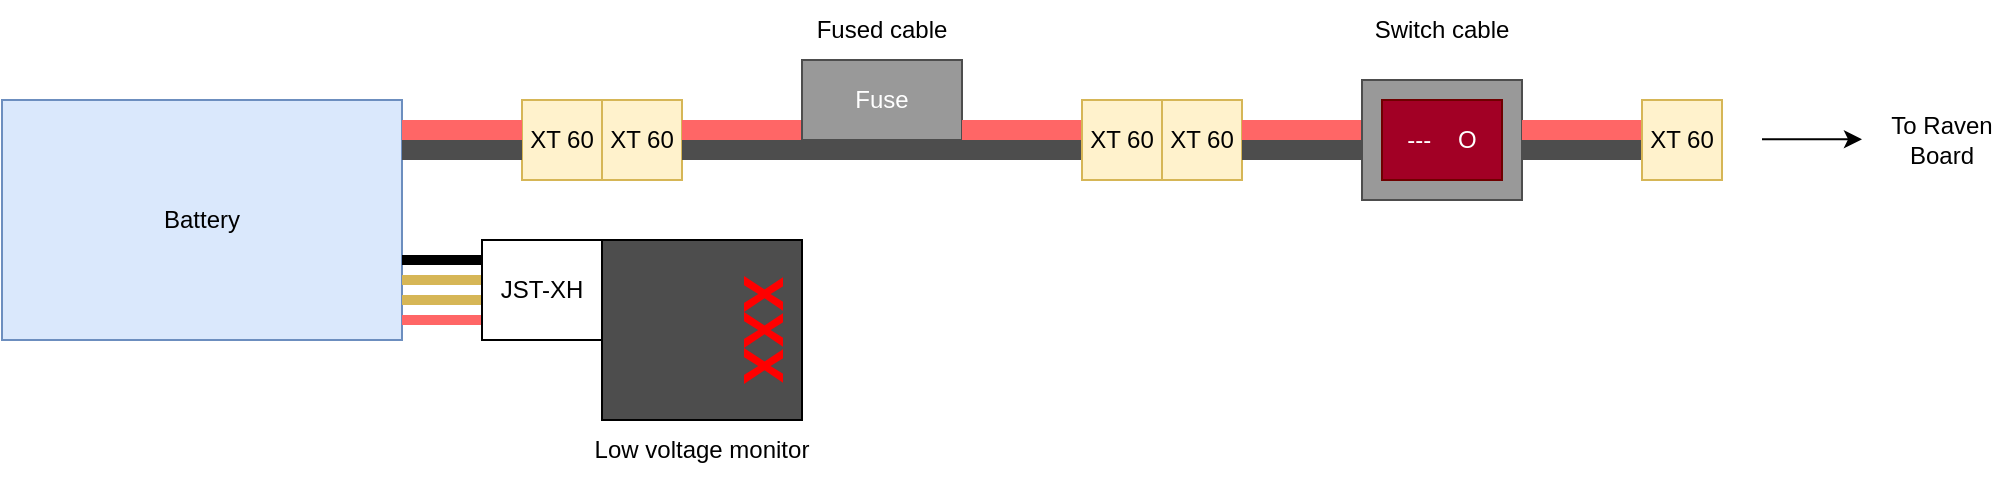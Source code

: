 <mxfile version="24.7.17">
  <diagram name="Page-1" id="8mHkyLPpPVtDGo7M3In6">
    <mxGraphModel dx="1425" dy="763" grid="1" gridSize="10" guides="1" tooltips="1" connect="1" arrows="1" fold="1" page="0" pageScale="1" pageWidth="850" pageHeight="1100" math="0" shadow="0">
      <root>
        <mxCell id="0" />
        <mxCell id="1" parent="0" />
        <mxCell id="hxnexh2mNxICSxDjqbTO-1" value="Battery" style="rounded=0;whiteSpace=wrap;html=1;fillColor=#dae8fc;strokeColor=#6c8ebf;" parent="1" vertex="1">
          <mxGeometry x="40" y="320" width="200" height="120" as="geometry" />
        </mxCell>
        <mxCell id="hxnexh2mNxICSxDjqbTO-4" value="XT 60" style="rounded=0;whiteSpace=wrap;html=1;fillColor=#fff2cc;strokeColor=#d6b656;" parent="1" vertex="1">
          <mxGeometry x="300" y="320" width="40" height="40" as="geometry" />
        </mxCell>
        <mxCell id="hxnexh2mNxICSxDjqbTO-5" value="XT 60" style="rounded=0;whiteSpace=wrap;html=1;fillColor=#fff2cc;strokeColor=#d6b656;" parent="1" vertex="1">
          <mxGeometry x="340" y="320" width="40" height="40" as="geometry" />
        </mxCell>
        <mxCell id="hxnexh2mNxICSxDjqbTO-9" value="" style="rounded=0;whiteSpace=wrap;html=1;fillColor=#FF6666;strokeColor=none;" parent="1" vertex="1">
          <mxGeometry x="240" y="330" width="60" height="10" as="geometry" />
        </mxCell>
        <mxCell id="hxnexh2mNxICSxDjqbTO-10" value="" style="rounded=0;whiteSpace=wrap;html=1;fillColor=#4D4D4D;strokeColor=none;" parent="1" vertex="1">
          <mxGeometry x="240" y="340" width="60" height="10" as="geometry" />
        </mxCell>
        <mxCell id="hxnexh2mNxICSxDjqbTO-11" value="" style="rounded=0;whiteSpace=wrap;html=1;fillColor=#FF6666;strokeColor=none;" parent="1" vertex="1">
          <mxGeometry x="380" y="330" width="60" height="10" as="geometry" />
        </mxCell>
        <mxCell id="hxnexh2mNxICSxDjqbTO-12" value="" style="rounded=0;whiteSpace=wrap;html=1;fillColor=#4D4D4D;strokeColor=none;" parent="1" vertex="1">
          <mxGeometry x="380" y="340" width="200" height="10" as="geometry" />
        </mxCell>
        <mxCell id="hxnexh2mNxICSxDjqbTO-13" value="&lt;span style=&quot;color: rgb(255, 255, 255);&quot;&gt;Fuse&lt;/span&gt;" style="rounded=0;whiteSpace=wrap;html=1;fillColor=#999999;strokeColor=#4D4D4D;" parent="1" vertex="1">
          <mxGeometry x="440" y="300" width="80" height="40" as="geometry" />
        </mxCell>
        <mxCell id="hxnexh2mNxICSxDjqbTO-14" value="" style="rounded=0;whiteSpace=wrap;html=1;fillColor=#FF6666;strokeColor=none;" parent="1" vertex="1">
          <mxGeometry x="520" y="330" width="60" height="10" as="geometry" />
        </mxCell>
        <mxCell id="hxnexh2mNxICSxDjqbTO-15" value="XT 60" style="rounded=0;whiteSpace=wrap;html=1;fillColor=#fff2cc;strokeColor=#d6b656;" parent="1" vertex="1">
          <mxGeometry x="580" y="320" width="40" height="40" as="geometry" />
        </mxCell>
        <mxCell id="hxnexh2mNxICSxDjqbTO-20" value="" style="endArrow=classic;html=1;rounded=0;" parent="1" edge="1">
          <mxGeometry width="50" height="50" relative="1" as="geometry">
            <mxPoint x="920" y="339.66" as="sourcePoint" />
            <mxPoint x="970" y="339.66" as="targetPoint" />
          </mxGeometry>
        </mxCell>
        <mxCell id="hxnexh2mNxICSxDjqbTO-21" value="To Raven Board" style="text;html=1;align=center;verticalAlign=middle;whiteSpace=wrap;rounded=0;" parent="1" vertex="1">
          <mxGeometry x="980" y="320" width="60" height="40" as="geometry" />
        </mxCell>
        <mxCell id="hxnexh2mNxICSxDjqbTO-22" value="" style="endArrow=none;html=1;rounded=0;strokeWidth=5;fillColor=#fff2cc;strokeColor=#d6b656;" parent="1" edge="1">
          <mxGeometry width="50" height="50" relative="1" as="geometry">
            <mxPoint x="240" y="410" as="sourcePoint" />
            <mxPoint x="280" y="410" as="targetPoint" />
          </mxGeometry>
        </mxCell>
        <mxCell id="hxnexh2mNxICSxDjqbTO-23" value="" style="endArrow=none;html=1;rounded=0;strokeWidth=5;fillColor=#fff2cc;strokeColor=#d6b656;" parent="1" edge="1">
          <mxGeometry width="50" height="50" relative="1" as="geometry">
            <mxPoint x="240" y="420" as="sourcePoint" />
            <mxPoint x="280" y="420" as="targetPoint" />
          </mxGeometry>
        </mxCell>
        <mxCell id="hxnexh2mNxICSxDjqbTO-24" value="" style="endArrow=none;html=1;rounded=0;strokeWidth=5;fillColor=#f8cecc;strokeColor=#FF6666;" parent="1" edge="1">
          <mxGeometry width="50" height="50" relative="1" as="geometry">
            <mxPoint x="240" y="430" as="sourcePoint" />
            <mxPoint x="280" y="430" as="targetPoint" />
          </mxGeometry>
        </mxCell>
        <mxCell id="hxnexh2mNxICSxDjqbTO-25" value="" style="endArrow=none;html=1;rounded=0;strokeWidth=5;" parent="1" edge="1">
          <mxGeometry width="50" height="50" relative="1" as="geometry">
            <mxPoint x="240" y="400" as="sourcePoint" />
            <mxPoint x="280" y="400" as="targetPoint" />
          </mxGeometry>
        </mxCell>
        <mxCell id="hxnexh2mNxICSxDjqbTO-26" value="JST-XH" style="rounded=0;whiteSpace=wrap;html=1;" parent="1" vertex="1">
          <mxGeometry x="280" y="390" width="60" height="50" as="geometry" />
        </mxCell>
        <mxCell id="ryx68abtqZid4aqwQEEJ-1" value="" style="rounded=0;whiteSpace=wrap;html=1;fillColor=#4D4D4D;" parent="1" vertex="1">
          <mxGeometry x="340" y="390" width="100" height="90" as="geometry" />
        </mxCell>
        <mxCell id="ryx68abtqZid4aqwQEEJ-2" value="&lt;font style=&quot;font-size: 30px;&quot; face=&quot;Courier New&quot;&gt;&lt;b&gt;&lt;span style=&quot;color: rgb(255, 0, 0);&quot;&gt;XXX&lt;/span&gt;&lt;/b&gt;&lt;/font&gt;" style="text;html=1;align=center;verticalAlign=middle;whiteSpace=wrap;rounded=0;rotation=90;" parent="1" vertex="1">
          <mxGeometry x="375" y="415" width="90" height="40" as="geometry" />
        </mxCell>
        <mxCell id="ryx68abtqZid4aqwQEEJ-3" value="Fused cable" style="text;html=1;align=center;verticalAlign=middle;whiteSpace=wrap;rounded=0;" parent="1" vertex="1">
          <mxGeometry x="420" y="270" width="120" height="30" as="geometry" />
        </mxCell>
        <mxCell id="ryx68abtqZid4aqwQEEJ-5" value="Low voltage monitor" style="text;html=1;align=center;verticalAlign=middle;whiteSpace=wrap;rounded=0;" parent="1" vertex="1">
          <mxGeometry x="330" y="480" width="120" height="30" as="geometry" />
        </mxCell>
        <mxCell id="XoSgk5O0nmjTkgoI_BUp-1" value="XT 60" style="rounded=0;whiteSpace=wrap;html=1;fillColor=#fff2cc;strokeColor=#d6b656;" vertex="1" parent="1">
          <mxGeometry x="620" y="320" width="40" height="40" as="geometry" />
        </mxCell>
        <mxCell id="XoSgk5O0nmjTkgoI_BUp-2" value="" style="rounded=0;whiteSpace=wrap;html=1;fillColor=#FF6666;strokeColor=none;" vertex="1" parent="1">
          <mxGeometry x="660" y="330" width="60" height="10" as="geometry" />
        </mxCell>
        <mxCell id="XoSgk5O0nmjTkgoI_BUp-3" value="" style="rounded=0;whiteSpace=wrap;html=1;fillColor=#4D4D4D;strokeColor=none;" vertex="1" parent="1">
          <mxGeometry x="660" y="340" width="200" height="10" as="geometry" />
        </mxCell>
        <mxCell id="XoSgk5O0nmjTkgoI_BUp-4" value="" style="rounded=0;whiteSpace=wrap;html=1;fillColor=#999999;strokeColor=#4D4D4D;" vertex="1" parent="1">
          <mxGeometry x="720" y="310" width="80" height="60" as="geometry" />
        </mxCell>
        <mxCell id="XoSgk5O0nmjTkgoI_BUp-5" value="" style="rounded=0;whiteSpace=wrap;html=1;fillColor=#FF6666;strokeColor=none;" vertex="1" parent="1">
          <mxGeometry x="800" y="330" width="60" height="10" as="geometry" />
        </mxCell>
        <mxCell id="XoSgk5O0nmjTkgoI_BUp-6" value="XT 60" style="rounded=0;whiteSpace=wrap;html=1;fillColor=#fff2cc;strokeColor=#d6b656;" vertex="1" parent="1">
          <mxGeometry x="860" y="320" width="40" height="40" as="geometry" />
        </mxCell>
        <mxCell id="XoSgk5O0nmjTkgoI_BUp-7" value="Switch cable" style="text;html=1;align=center;verticalAlign=middle;whiteSpace=wrap;rounded=0;" vertex="1" parent="1">
          <mxGeometry x="700" y="270" width="120" height="30" as="geometry" />
        </mxCell>
        <mxCell id="XoSgk5O0nmjTkgoI_BUp-8" value="&lt;font color=&quot;#ffffff&quot;&gt;---&amp;nbsp; &amp;nbsp; O&lt;/font&gt;" style="rounded=0;whiteSpace=wrap;html=1;fillColor=#a20025;strokeColor=#6F0000;fontColor=#ffffff;" vertex="1" parent="1">
          <mxGeometry x="730" y="320" width="60" height="40" as="geometry" />
        </mxCell>
      </root>
    </mxGraphModel>
  </diagram>
</mxfile>
